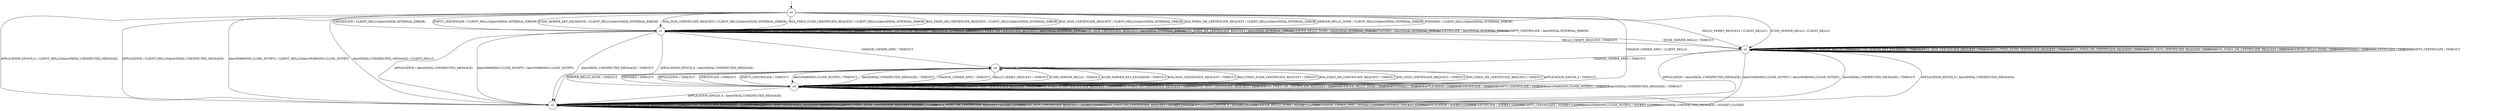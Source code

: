 digraph g {

	s0 [shape="circle" label="s0"];
	s1 [shape="circle" label="s1"];
	s2 [shape="circle" label="s2"];
	s3 [shape="circle" label="s3"];
	s4 [shape="circle" label="s4"];
	s5 [shape="circle" label="s5"];
	s0 -> s3 [label="HELLO_VERIFY_REQUEST / CLIENT_HELLO+"];
	s0 -> s3 [label="ECDH_SERVER_HELLO / CLIENT_HELLO"];
	s0 -> s1 [label="ECDH_SERVER_KEY_EXCHANGE / CLIENT_HELLO|Alert(FATAL,INTERNAL_ERROR)"];
	s0 -> s1 [label="RSA_SIGN_CERTIFICATE_REQUEST / CLIENT_HELLO|Alert(FATAL,INTERNAL_ERROR)"];
	s0 -> s1 [label="RSA_FIXED_ECDH_CERTIFICATE_REQUEST / CLIENT_HELLO|Alert(FATAL,INTERNAL_ERROR)"];
	s0 -> s1 [label="RSA_FIXED_DH_CERTIFICATE_REQUEST / CLIENT_HELLO|Alert(FATAL,INTERNAL_ERROR)"];
	s0 -> s1 [label="DSS_SIGN_CERTIFICATE_REQUEST / CLIENT_HELLO|Alert(FATAL,INTERNAL_ERROR)"];
	s0 -> s1 [label="DSS_FIXED_DH_CERTIFICATE_REQUEST / CLIENT_HELLO|Alert(FATAL,INTERNAL_ERROR)"];
	s0 -> s2 [label="APPLICATION_EPOCH_0 / CLIENT_HELLO|Alert(FATAL,UNEXPECTED_MESSAGE)"];
	s0 -> s1 [label="SERVER_HELLO_DONE / CLIENT_HELLO|Alert(FATAL,INTERNAL_ERROR)"];
	s0 -> s5 [label="CHANGE_CIPHER_SPEC / CLIENT_HELLO"];
	s0 -> s1 [label="FINISHED / CLIENT_HELLO|Alert(FATAL,INTERNAL_ERROR)"];
	s0 -> s2 [label="APPLICATION / CLIENT_HELLO|Alert(FATAL,UNEXPECTED_MESSAGE)"];
	s0 -> s1 [label="CERTIFICATE / CLIENT_HELLO|Alert(FATAL,INTERNAL_ERROR)"];
	s0 -> s1 [label="EMPTY_CERTIFICATE / CLIENT_HELLO|Alert(FATAL,INTERNAL_ERROR)"];
	s0 -> s2 [label="Alert(WARNING,CLOSE_NOTIFY) / CLIENT_HELLO|Alert(WARNING,CLOSE_NOTIFY)"];
	s0 -> s2 [label="Alert(FATAL,UNEXPECTED_MESSAGE) / CLIENT_HELLO"];
	s1 -> s3 [label="HELLO_VERIFY_REQUEST / TIMEOUT"];
	s1 -> s3 [label="ECDH_SERVER_HELLO / TIMEOUT"];
	s1 -> s1 [label="ECDH_SERVER_KEY_EXCHANGE / Alert(FATAL,INTERNAL_ERROR)"];
	s1 -> s1 [label="RSA_SIGN_CERTIFICATE_REQUEST / Alert(FATAL,INTERNAL_ERROR)"];
	s1 -> s1 [label="RSA_FIXED_ECDH_CERTIFICATE_REQUEST / Alert(FATAL,INTERNAL_ERROR)"];
	s1 -> s1 [label="RSA_FIXED_DH_CERTIFICATE_REQUEST / Alert(FATAL,INTERNAL_ERROR)"];
	s1 -> s1 [label="DSS_SIGN_CERTIFICATE_REQUEST / Alert(FATAL,INTERNAL_ERROR)"];
	s1 -> s1 [label="DSS_FIXED_DH_CERTIFICATE_REQUEST / Alert(FATAL,INTERNAL_ERROR)"];
	s1 -> s2 [label="APPLICATION_EPOCH_0 / Alert(FATAL,UNEXPECTED_MESSAGE)"];
	s1 -> s1 [label="SERVER_HELLO_DONE / Alert(FATAL,INTERNAL_ERROR)"];
	s1 -> s4 [label="CHANGE_CIPHER_SPEC / TIMEOUT"];
	s1 -> s1 [label="FINISHED / Alert(FATAL,INTERNAL_ERROR)"];
	s1 -> s2 [label="APPLICATION / Alert(FATAL,UNEXPECTED_MESSAGE)"];
	s1 -> s1 [label="CERTIFICATE / Alert(FATAL,INTERNAL_ERROR)"];
	s1 -> s1 [label="EMPTY_CERTIFICATE / Alert(FATAL,INTERNAL_ERROR)"];
	s1 -> s2 [label="Alert(WARNING,CLOSE_NOTIFY) / Alert(WARNING,CLOSE_NOTIFY)"];
	s1 -> s2 [label="Alert(FATAL,UNEXPECTED_MESSAGE) / TIMEOUT"];
	s2 -> s2 [label="HELLO_VERIFY_REQUEST / SOCKET_CLOSED"];
	s2 -> s2 [label="ECDH_SERVER_HELLO / SOCKET_CLOSED"];
	s2 -> s2 [label="ECDH_SERVER_KEY_EXCHANGE / SOCKET_CLOSED"];
	s2 -> s2 [label="RSA_SIGN_CERTIFICATE_REQUEST / SOCKET_CLOSED"];
	s2 -> s2 [label="RSA_FIXED_ECDH_CERTIFICATE_REQUEST / SOCKET_CLOSED"];
	s2 -> s2 [label="RSA_FIXED_DH_CERTIFICATE_REQUEST / SOCKET_CLOSED"];
	s2 -> s2 [label="DSS_SIGN_CERTIFICATE_REQUEST / SOCKET_CLOSED"];
	s2 -> s2 [label="DSS_FIXED_DH_CERTIFICATE_REQUEST / SOCKET_CLOSED"];
	s2 -> s2 [label="APPLICATION_EPOCH_0 / SOCKET_CLOSED"];
	s2 -> s2 [label="SERVER_HELLO_DONE / SOCKET_CLOSED"];
	s2 -> s2 [label="CHANGE_CIPHER_SPEC / SOCKET_CLOSED"];
	s2 -> s2 [label="FINISHED / SOCKET_CLOSED"];
	s2 -> s2 [label="APPLICATION / SOCKET_CLOSED"];
	s2 -> s2 [label="CERTIFICATE / SOCKET_CLOSED"];
	s2 -> s2 [label="EMPTY_CERTIFICATE / SOCKET_CLOSED"];
	s2 -> s2 [label="Alert(WARNING,CLOSE_NOTIFY) / SOCKET_CLOSED"];
	s2 -> s2 [label="Alert(FATAL,UNEXPECTED_MESSAGE) / SOCKET_CLOSED"];
	s3 -> s3 [label="HELLO_VERIFY_REQUEST / TIMEOUT"];
	s3 -> s3 [label="ECDH_SERVER_HELLO / TIMEOUT"];
	s3 -> s3 [label="ECDH_SERVER_KEY_EXCHANGE / TIMEOUT"];
	s3 -> s3 [label="RSA_SIGN_CERTIFICATE_REQUEST / TIMEOUT"];
	s3 -> s3 [label="RSA_FIXED_ECDH_CERTIFICATE_REQUEST / TIMEOUT"];
	s3 -> s3 [label="RSA_FIXED_DH_CERTIFICATE_REQUEST / TIMEOUT"];
	s3 -> s3 [label="DSS_SIGN_CERTIFICATE_REQUEST / TIMEOUT"];
	s3 -> s3 [label="DSS_FIXED_DH_CERTIFICATE_REQUEST / TIMEOUT"];
	s3 -> s2 [label="APPLICATION_EPOCH_0 / Alert(FATAL,UNEXPECTED_MESSAGE)"];
	s3 -> s3 [label="SERVER_HELLO_DONE / TIMEOUT"];
	s3 -> s4 [label="CHANGE_CIPHER_SPEC / TIMEOUT"];
	s3 -> s3 [label="FINISHED / TIMEOUT"];
	s3 -> s2 [label="APPLICATION / Alert(FATAL,UNEXPECTED_MESSAGE)"];
	s3 -> s3 [label="CERTIFICATE / TIMEOUT"];
	s3 -> s3 [label="EMPTY_CERTIFICATE / TIMEOUT"];
	s3 -> s2 [label="Alert(WARNING,CLOSE_NOTIFY) / Alert(WARNING,CLOSE_NOTIFY)"];
	s3 -> s2 [label="Alert(FATAL,UNEXPECTED_MESSAGE) / TIMEOUT"];
	s4 -> s5 [label="HELLO_VERIFY_REQUEST / TIMEOUT"];
	s4 -> s5 [label="ECDH_SERVER_HELLO / TIMEOUT"];
	s4 -> s5 [label="ECDH_SERVER_KEY_EXCHANGE / TIMEOUT"];
	s4 -> s5 [label="RSA_SIGN_CERTIFICATE_REQUEST / TIMEOUT"];
	s4 -> s5 [label="RSA_FIXED_ECDH_CERTIFICATE_REQUEST / TIMEOUT"];
	s4 -> s5 [label="RSA_FIXED_DH_CERTIFICATE_REQUEST / TIMEOUT"];
	s4 -> s5 [label="DSS_SIGN_CERTIFICATE_REQUEST / TIMEOUT"];
	s4 -> s5 [label="DSS_FIXED_DH_CERTIFICATE_REQUEST / TIMEOUT"];
	s4 -> s5 [label="APPLICATION_EPOCH_0 / TIMEOUT"];
	s4 -> s5 [label="SERVER_HELLO_DONE / TIMEOUT"];
	s4 -> s4 [label="CHANGE_CIPHER_SPEC / TIMEOUT"];
	s4 -> s5 [label="FINISHED / TIMEOUT"];
	s4 -> s5 [label="APPLICATION / TIMEOUT"];
	s4 -> s5 [label="CERTIFICATE / TIMEOUT"];
	s4 -> s5 [label="EMPTY_CERTIFICATE / TIMEOUT"];
	s4 -> s5 [label="Alert(WARNING,CLOSE_NOTIFY) / TIMEOUT"];
	s4 -> s5 [label="Alert(FATAL,UNEXPECTED_MESSAGE) / TIMEOUT"];
	s5 -> s5 [label="HELLO_VERIFY_REQUEST / TIMEOUT"];
	s5 -> s5 [label="ECDH_SERVER_HELLO / TIMEOUT"];
	s5 -> s5 [label="ECDH_SERVER_KEY_EXCHANGE / TIMEOUT"];
	s5 -> s5 [label="RSA_SIGN_CERTIFICATE_REQUEST / TIMEOUT"];
	s5 -> s5 [label="RSA_FIXED_ECDH_CERTIFICATE_REQUEST / TIMEOUT"];
	s5 -> s5 [label="RSA_FIXED_DH_CERTIFICATE_REQUEST / TIMEOUT"];
	s5 -> s5 [label="DSS_SIGN_CERTIFICATE_REQUEST / TIMEOUT"];
	s5 -> s5 [label="DSS_FIXED_DH_CERTIFICATE_REQUEST / TIMEOUT"];
	s5 -> s2 [label="APPLICATION_EPOCH_0 / Alert(FATAL,UNEXPECTED_MESSAGE)"];
	s5 -> s5 [label="SERVER_HELLO_DONE / TIMEOUT"];
	s5 -> s4 [label="CHANGE_CIPHER_SPEC / TIMEOUT"];
	s5 -> s5 [label="FINISHED / TIMEOUT"];
	s5 -> s5 [label="APPLICATION / TIMEOUT"];
	s5 -> s5 [label="CERTIFICATE / TIMEOUT"];
	s5 -> s5 [label="EMPTY_CERTIFICATE / TIMEOUT"];
	s5 -> s5 [label="Alert(WARNING,CLOSE_NOTIFY) / TIMEOUT"];
	s5 -> s5 [label="Alert(FATAL,UNEXPECTED_MESSAGE) / TIMEOUT"];

__start0 [label="" shape="none" width="0" height="0"];
__start0 -> s0;

}
